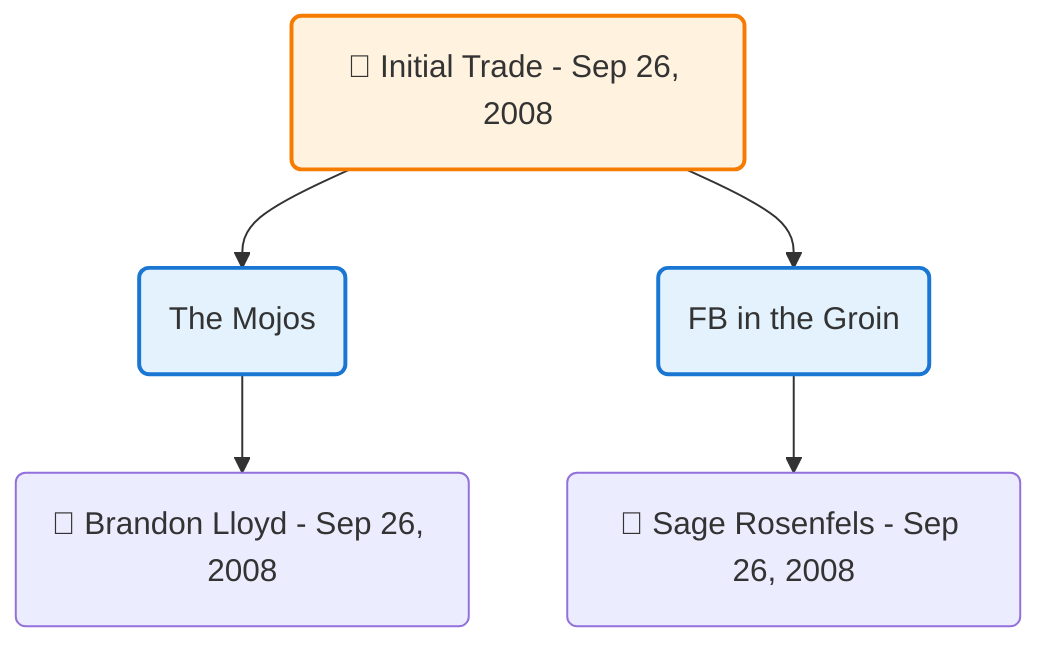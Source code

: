 flowchart TD

    TRADE_MAIN("🔄 Initial Trade - Sep 26, 2008")
    TEAM_1("The Mojos")
    TEAM_2("FB in the Groin")
    NODE_3b3d3ed2-bbf3-4340-86c0-46660a10e7f7("🔄 Brandon Lloyd - Sep 26, 2008")
    NODE_94920a44-e7d3-498e-a1b4-74ae457a457c("🔄 Sage Rosenfels - Sep 26, 2008")

    TRADE_MAIN --> TEAM_1
    TRADE_MAIN --> TEAM_2
    TEAM_1 --> NODE_3b3d3ed2-bbf3-4340-86c0-46660a10e7f7
    TEAM_2 --> NODE_94920a44-e7d3-498e-a1b4-74ae457a457c

    %% Node styling
    classDef teamNode fill:#e3f2fd,stroke:#1976d2,stroke-width:2px
    classDef tradeNode fill:#fff3e0,stroke:#f57c00,stroke-width:2px
    classDef playerNode fill:#f3e5f5,stroke:#7b1fa2,stroke-width:1px
    classDef nonRootPlayerNode fill:#f5f5f5,stroke:#757575,stroke-width:1px
    classDef endNode fill:#ffebee,stroke:#c62828,stroke-width:2px
    classDef waiverNode fill:#e8f5e8,stroke:#388e3c,stroke-width:2px
    classDef championshipNode fill:#fff9c4,stroke:#f57f17,stroke-width:3px

    class TEAM_1,TEAM_2 teamNode
    class TRADE_MAIN tradeNode